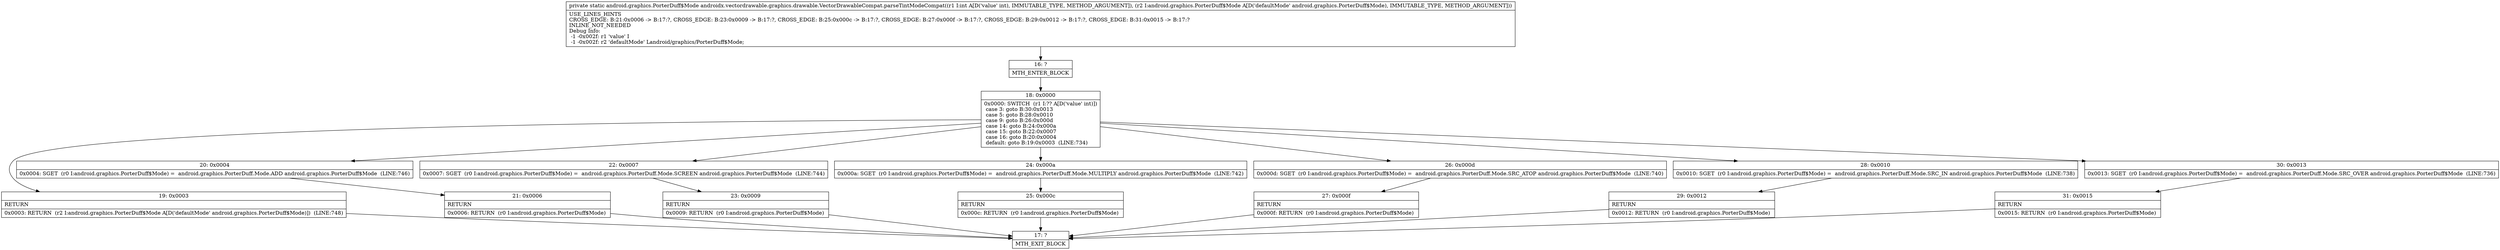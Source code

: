digraph "CFG forandroidx.vectordrawable.graphics.drawable.VectorDrawableCompat.parseTintModeCompat(ILandroid\/graphics\/PorterDuff$Mode;)Landroid\/graphics\/PorterDuff$Mode;" {
Node_16 [shape=record,label="{16\:\ ?|MTH_ENTER_BLOCK\l}"];
Node_18 [shape=record,label="{18\:\ 0x0000|0x0000: SWITCH  (r1 I:?? A[D('value' int)])\l case 3: goto B:30:0x0013\l case 5: goto B:28:0x0010\l case 9: goto B:26:0x000d\l case 14: goto B:24:0x000a\l case 15: goto B:22:0x0007\l case 16: goto B:20:0x0004\l default: goto B:19:0x0003  (LINE:734)\l}"];
Node_19 [shape=record,label="{19\:\ 0x0003|RETURN\l|0x0003: RETURN  (r2 I:android.graphics.PorterDuff$Mode A[D('defaultMode' android.graphics.PorterDuff$Mode)])  (LINE:748)\l}"];
Node_17 [shape=record,label="{17\:\ ?|MTH_EXIT_BLOCK\l}"];
Node_20 [shape=record,label="{20\:\ 0x0004|0x0004: SGET  (r0 I:android.graphics.PorterDuff$Mode) =  android.graphics.PorterDuff.Mode.ADD android.graphics.PorterDuff$Mode  (LINE:746)\l}"];
Node_21 [shape=record,label="{21\:\ 0x0006|RETURN\l|0x0006: RETURN  (r0 I:android.graphics.PorterDuff$Mode) \l}"];
Node_22 [shape=record,label="{22\:\ 0x0007|0x0007: SGET  (r0 I:android.graphics.PorterDuff$Mode) =  android.graphics.PorterDuff.Mode.SCREEN android.graphics.PorterDuff$Mode  (LINE:744)\l}"];
Node_23 [shape=record,label="{23\:\ 0x0009|RETURN\l|0x0009: RETURN  (r0 I:android.graphics.PorterDuff$Mode) \l}"];
Node_24 [shape=record,label="{24\:\ 0x000a|0x000a: SGET  (r0 I:android.graphics.PorterDuff$Mode) =  android.graphics.PorterDuff.Mode.MULTIPLY android.graphics.PorterDuff$Mode  (LINE:742)\l}"];
Node_25 [shape=record,label="{25\:\ 0x000c|RETURN\l|0x000c: RETURN  (r0 I:android.graphics.PorterDuff$Mode) \l}"];
Node_26 [shape=record,label="{26\:\ 0x000d|0x000d: SGET  (r0 I:android.graphics.PorterDuff$Mode) =  android.graphics.PorterDuff.Mode.SRC_ATOP android.graphics.PorterDuff$Mode  (LINE:740)\l}"];
Node_27 [shape=record,label="{27\:\ 0x000f|RETURN\l|0x000f: RETURN  (r0 I:android.graphics.PorterDuff$Mode) \l}"];
Node_28 [shape=record,label="{28\:\ 0x0010|0x0010: SGET  (r0 I:android.graphics.PorterDuff$Mode) =  android.graphics.PorterDuff.Mode.SRC_IN android.graphics.PorterDuff$Mode  (LINE:738)\l}"];
Node_29 [shape=record,label="{29\:\ 0x0012|RETURN\l|0x0012: RETURN  (r0 I:android.graphics.PorterDuff$Mode) \l}"];
Node_30 [shape=record,label="{30\:\ 0x0013|0x0013: SGET  (r0 I:android.graphics.PorterDuff$Mode) =  android.graphics.PorterDuff.Mode.SRC_OVER android.graphics.PorterDuff$Mode  (LINE:736)\l}"];
Node_31 [shape=record,label="{31\:\ 0x0015|RETURN\l|0x0015: RETURN  (r0 I:android.graphics.PorterDuff$Mode) \l}"];
MethodNode[shape=record,label="{private static android.graphics.PorterDuff$Mode androidx.vectordrawable.graphics.drawable.VectorDrawableCompat.parseTintModeCompat((r1 I:int A[D('value' int), IMMUTABLE_TYPE, METHOD_ARGUMENT]), (r2 I:android.graphics.PorterDuff$Mode A[D('defaultMode' android.graphics.PorterDuff$Mode), IMMUTABLE_TYPE, METHOD_ARGUMENT]))  | USE_LINES_HINTS\lCROSS_EDGE: B:21:0x0006 \-\> B:17:?, CROSS_EDGE: B:23:0x0009 \-\> B:17:?, CROSS_EDGE: B:25:0x000c \-\> B:17:?, CROSS_EDGE: B:27:0x000f \-\> B:17:?, CROSS_EDGE: B:29:0x0012 \-\> B:17:?, CROSS_EDGE: B:31:0x0015 \-\> B:17:?\lINLINE_NOT_NEEDED\lDebug Info:\l  \-1 \-0x002f: r1 'value' I\l  \-1 \-0x002f: r2 'defaultMode' Landroid\/graphics\/PorterDuff$Mode;\l}"];
MethodNode -> Node_16;Node_16 -> Node_18;
Node_18 -> Node_19;
Node_18 -> Node_20;
Node_18 -> Node_22;
Node_18 -> Node_24;
Node_18 -> Node_26;
Node_18 -> Node_28;
Node_18 -> Node_30;
Node_19 -> Node_17;
Node_20 -> Node_21;
Node_21 -> Node_17;
Node_22 -> Node_23;
Node_23 -> Node_17;
Node_24 -> Node_25;
Node_25 -> Node_17;
Node_26 -> Node_27;
Node_27 -> Node_17;
Node_28 -> Node_29;
Node_29 -> Node_17;
Node_30 -> Node_31;
Node_31 -> Node_17;
}

